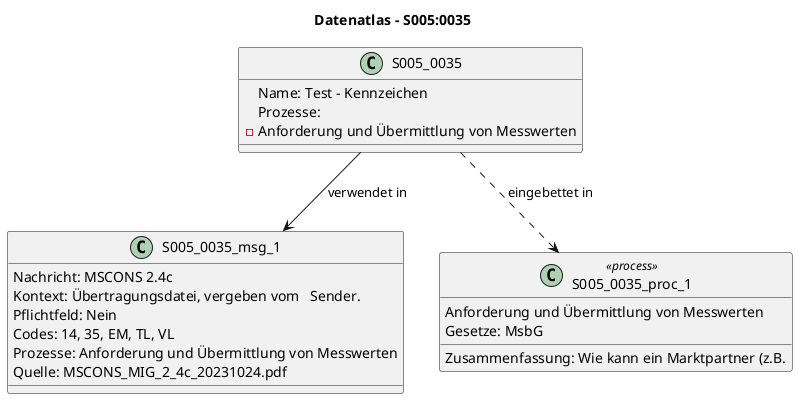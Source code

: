@startuml
title Datenatlas – S005:0035
class S005_0035 {
  Name: Test - Kennzeichen
  Prozesse:
    - Anforderung und Übermittlung von Messwerten
}
class S005_0035_msg_1 {
  Nachricht: MSCONS 2.4c
  Kontext: Übertragungsdatei, vergeben vom   Sender.
  Pflichtfeld: Nein
  Codes: 14, 35, EM, TL, VL
  Prozesse: Anforderung und Übermittlung von Messwerten
  Quelle: MSCONS_MIG_2_4c_20231024.pdf
}
S005_0035 --> S005_0035_msg_1 : verwendet in
class S005_0035_proc_1 <<process>> {
  Anforderung und Übermittlung von Messwerten
  Gesetze: MsbG
  Zusammenfassung: Wie kann ein Marktpartner (z.B.
}
S005_0035 ..> S005_0035_proc_1 : eingebettet in
@enduml